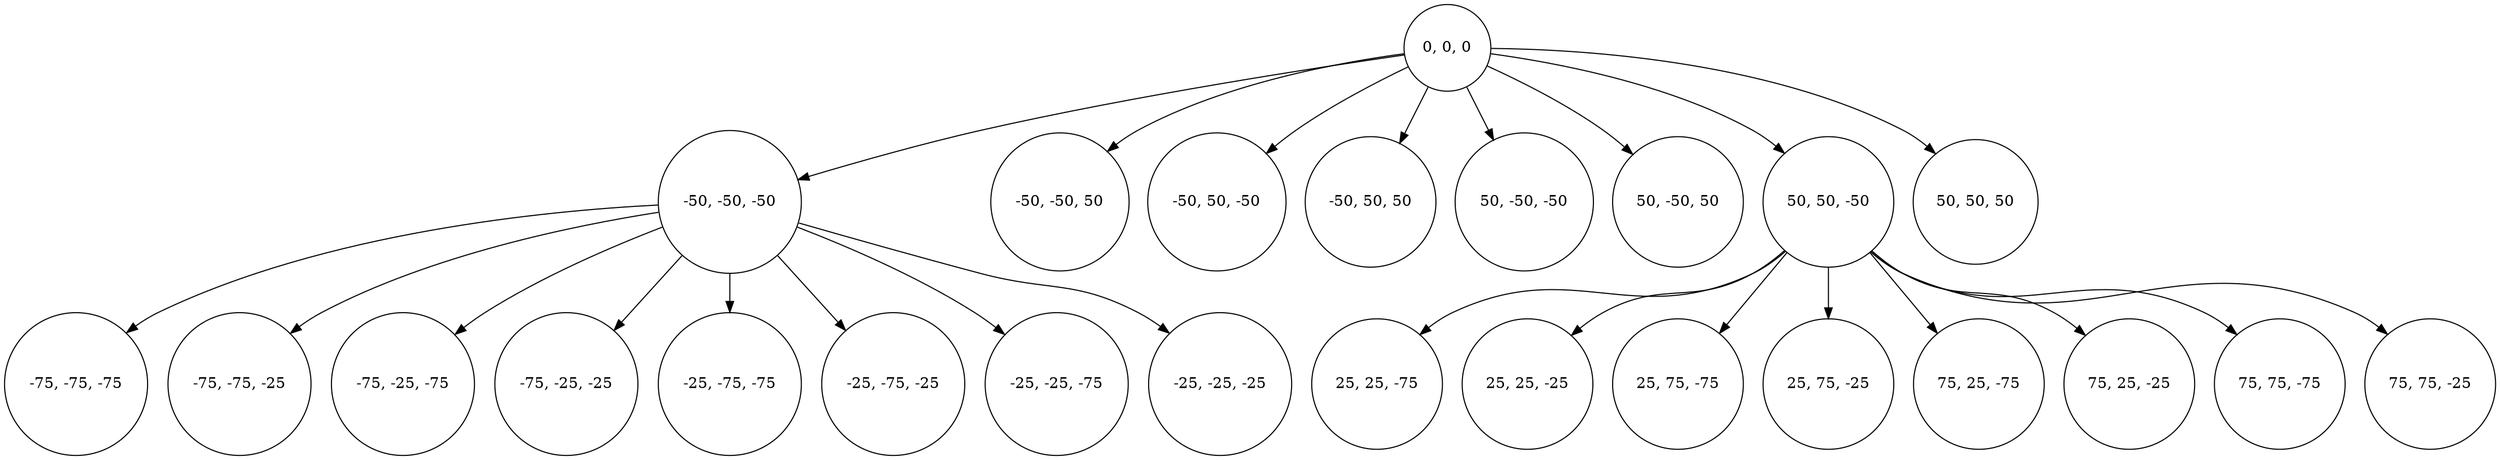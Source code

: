digraph Octree {
"0x5596c1af6340" [label="0, 0, 0"shape=circle];
"0x5596c1af6340" -> "0x5596c2625000";
"0x5596c1af6340" -> "0x5596c2625080";
"0x5596c1af6340" -> "0x5596c2625100";
"0x5596c1af6340" -> "0x5596c2625180";
"0x5596c1af6340" -> "0x5596c2625200";
"0x5596c1af6340" -> "0x5596c2625280";
"0x5596c1af6340" -> "0x5596c2625300";
"0x5596c1af6340" -> "0x5596c2625380";
"0x5596c2625000" [label="-50, -50, -50"shape=circle];
"0x5596c2625000" -> "0x5596c2626100";
"0x5596c2625000" -> "0x5596c2626180";
"0x5596c2625000" -> "0x5596c2626200";
"0x5596c2625000" -> "0x5596c2626280";
"0x5596c2625000" -> "0x5596c2626300";
"0x5596c2625000" -> "0x5596c2626380";
"0x5596c2625000" -> "0x5596c2626400";
"0x5596c2625000" -> "0x5596c2626480";
"0x5596c2626100" [label="-75, -75, -75"shape=circle];
"0x5596c2626180" [label="-75, -75, -25"shape=circle];
"0x5596c2626200" [label="-75, -25, -75"shape=circle];
"0x5596c2626280" [label="-75, -25, -25"shape=circle];
"0x5596c2626300" [label="-25, -75, -75"shape=circle];
"0x5596c2626380" [label="-25, -75, -25"shape=circle];
"0x5596c2626400" [label="-25, -25, -75"shape=circle];
"0x5596c2626480" [label="-25, -25, -25"shape=circle];
"0x5596c2625080" [label="-50, -50, 50"shape=circle];
"0x5596c2625100" [label="-50, 50, -50"shape=circle];
"0x5596c2625180" [label="-50, 50, 50"shape=circle];
"0x5596c2625200" [label="50, -50, -50"shape=circle];
"0x5596c2625280" [label="50, -50, 50"shape=circle];
"0x5596c2625300" [label="50, 50, -50"shape=circle];
"0x5596c2625300" -> "0x5596c2626500";
"0x5596c2625300" -> "0x5596c2626580";
"0x5596c2625300" -> "0x5596c2626600";
"0x5596c2625300" -> "0x5596c2626680";
"0x5596c2625300" -> "0x5596c2626700";
"0x5596c2625300" -> "0x5596c2626780";
"0x5596c2625300" -> "0x5596c2626800";
"0x5596c2625300" -> "0x5596c2626880";
"0x5596c2626500" [label="25, 25, -75"shape=circle];
"0x5596c2626580" [label="25, 25, -25"shape=circle];
"0x5596c2626600" [label="25, 75, -75"shape=circle];
"0x5596c2626680" [label="25, 75, -25"shape=circle];
"0x5596c2626700" [label="75, 25, -75"shape=circle];
"0x5596c2626780" [label="75, 25, -25"shape=circle];
"0x5596c2626800" [label="75, 75, -75"shape=circle];
"0x5596c2626880" [label="75, 75, -25"shape=circle];
"0x5596c2625380" [label="50, 50, 50"shape=circle];
}
